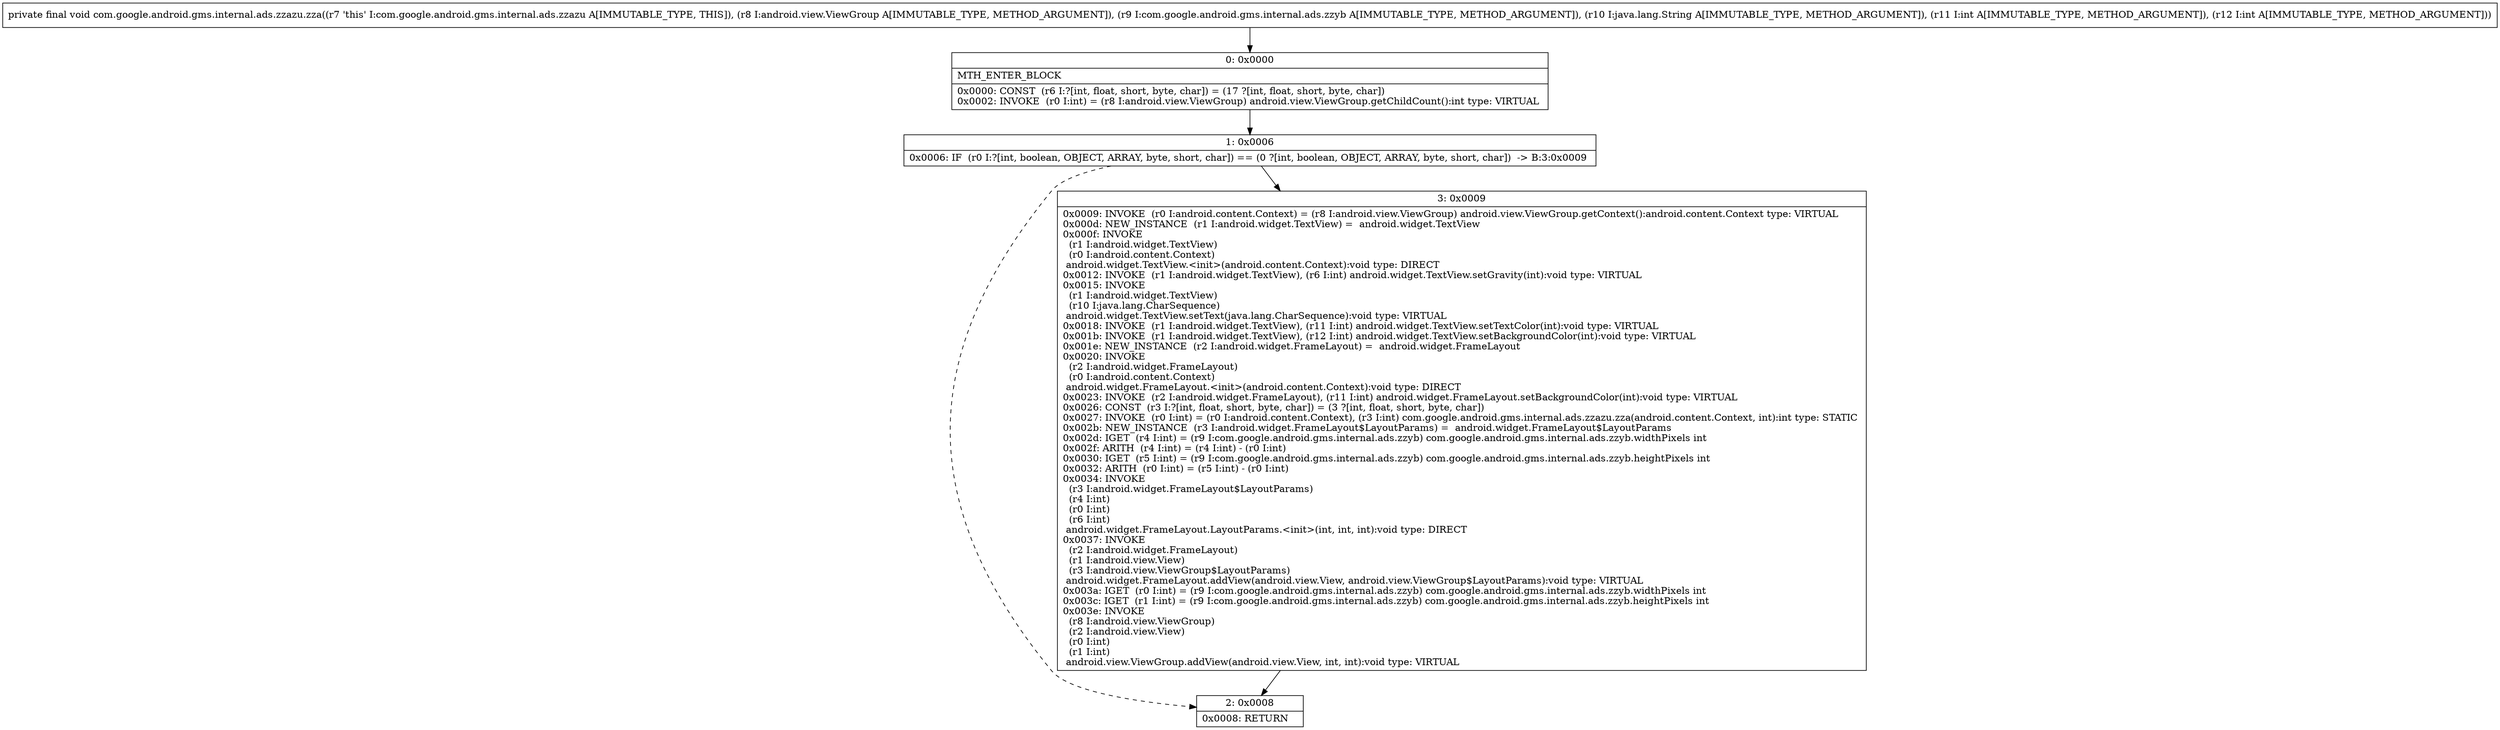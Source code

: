 digraph "CFG forcom.google.android.gms.internal.ads.zzazu.zza(Landroid\/view\/ViewGroup;Lcom\/google\/android\/gms\/internal\/ads\/zzyb;Ljava\/lang\/String;II)V" {
Node_0 [shape=record,label="{0\:\ 0x0000|MTH_ENTER_BLOCK\l|0x0000: CONST  (r6 I:?[int, float, short, byte, char]) = (17 ?[int, float, short, byte, char]) \l0x0002: INVOKE  (r0 I:int) = (r8 I:android.view.ViewGroup) android.view.ViewGroup.getChildCount():int type: VIRTUAL \l}"];
Node_1 [shape=record,label="{1\:\ 0x0006|0x0006: IF  (r0 I:?[int, boolean, OBJECT, ARRAY, byte, short, char]) == (0 ?[int, boolean, OBJECT, ARRAY, byte, short, char])  \-\> B:3:0x0009 \l}"];
Node_2 [shape=record,label="{2\:\ 0x0008|0x0008: RETURN   \l}"];
Node_3 [shape=record,label="{3\:\ 0x0009|0x0009: INVOKE  (r0 I:android.content.Context) = (r8 I:android.view.ViewGroup) android.view.ViewGroup.getContext():android.content.Context type: VIRTUAL \l0x000d: NEW_INSTANCE  (r1 I:android.widget.TextView) =  android.widget.TextView \l0x000f: INVOKE  \l  (r1 I:android.widget.TextView)\l  (r0 I:android.content.Context)\l android.widget.TextView.\<init\>(android.content.Context):void type: DIRECT \l0x0012: INVOKE  (r1 I:android.widget.TextView), (r6 I:int) android.widget.TextView.setGravity(int):void type: VIRTUAL \l0x0015: INVOKE  \l  (r1 I:android.widget.TextView)\l  (r10 I:java.lang.CharSequence)\l android.widget.TextView.setText(java.lang.CharSequence):void type: VIRTUAL \l0x0018: INVOKE  (r1 I:android.widget.TextView), (r11 I:int) android.widget.TextView.setTextColor(int):void type: VIRTUAL \l0x001b: INVOKE  (r1 I:android.widget.TextView), (r12 I:int) android.widget.TextView.setBackgroundColor(int):void type: VIRTUAL \l0x001e: NEW_INSTANCE  (r2 I:android.widget.FrameLayout) =  android.widget.FrameLayout \l0x0020: INVOKE  \l  (r2 I:android.widget.FrameLayout)\l  (r0 I:android.content.Context)\l android.widget.FrameLayout.\<init\>(android.content.Context):void type: DIRECT \l0x0023: INVOKE  (r2 I:android.widget.FrameLayout), (r11 I:int) android.widget.FrameLayout.setBackgroundColor(int):void type: VIRTUAL \l0x0026: CONST  (r3 I:?[int, float, short, byte, char]) = (3 ?[int, float, short, byte, char]) \l0x0027: INVOKE  (r0 I:int) = (r0 I:android.content.Context), (r3 I:int) com.google.android.gms.internal.ads.zzazu.zza(android.content.Context, int):int type: STATIC \l0x002b: NEW_INSTANCE  (r3 I:android.widget.FrameLayout$LayoutParams) =  android.widget.FrameLayout$LayoutParams \l0x002d: IGET  (r4 I:int) = (r9 I:com.google.android.gms.internal.ads.zzyb) com.google.android.gms.internal.ads.zzyb.widthPixels int \l0x002f: ARITH  (r4 I:int) = (r4 I:int) \- (r0 I:int) \l0x0030: IGET  (r5 I:int) = (r9 I:com.google.android.gms.internal.ads.zzyb) com.google.android.gms.internal.ads.zzyb.heightPixels int \l0x0032: ARITH  (r0 I:int) = (r5 I:int) \- (r0 I:int) \l0x0034: INVOKE  \l  (r3 I:android.widget.FrameLayout$LayoutParams)\l  (r4 I:int)\l  (r0 I:int)\l  (r6 I:int)\l android.widget.FrameLayout.LayoutParams.\<init\>(int, int, int):void type: DIRECT \l0x0037: INVOKE  \l  (r2 I:android.widget.FrameLayout)\l  (r1 I:android.view.View)\l  (r3 I:android.view.ViewGroup$LayoutParams)\l android.widget.FrameLayout.addView(android.view.View, android.view.ViewGroup$LayoutParams):void type: VIRTUAL \l0x003a: IGET  (r0 I:int) = (r9 I:com.google.android.gms.internal.ads.zzyb) com.google.android.gms.internal.ads.zzyb.widthPixels int \l0x003c: IGET  (r1 I:int) = (r9 I:com.google.android.gms.internal.ads.zzyb) com.google.android.gms.internal.ads.zzyb.heightPixels int \l0x003e: INVOKE  \l  (r8 I:android.view.ViewGroup)\l  (r2 I:android.view.View)\l  (r0 I:int)\l  (r1 I:int)\l android.view.ViewGroup.addView(android.view.View, int, int):void type: VIRTUAL \l}"];
MethodNode[shape=record,label="{private final void com.google.android.gms.internal.ads.zzazu.zza((r7 'this' I:com.google.android.gms.internal.ads.zzazu A[IMMUTABLE_TYPE, THIS]), (r8 I:android.view.ViewGroup A[IMMUTABLE_TYPE, METHOD_ARGUMENT]), (r9 I:com.google.android.gms.internal.ads.zzyb A[IMMUTABLE_TYPE, METHOD_ARGUMENT]), (r10 I:java.lang.String A[IMMUTABLE_TYPE, METHOD_ARGUMENT]), (r11 I:int A[IMMUTABLE_TYPE, METHOD_ARGUMENT]), (r12 I:int A[IMMUTABLE_TYPE, METHOD_ARGUMENT])) }"];
MethodNode -> Node_0;
Node_0 -> Node_1;
Node_1 -> Node_2[style=dashed];
Node_1 -> Node_3;
Node_3 -> Node_2;
}

